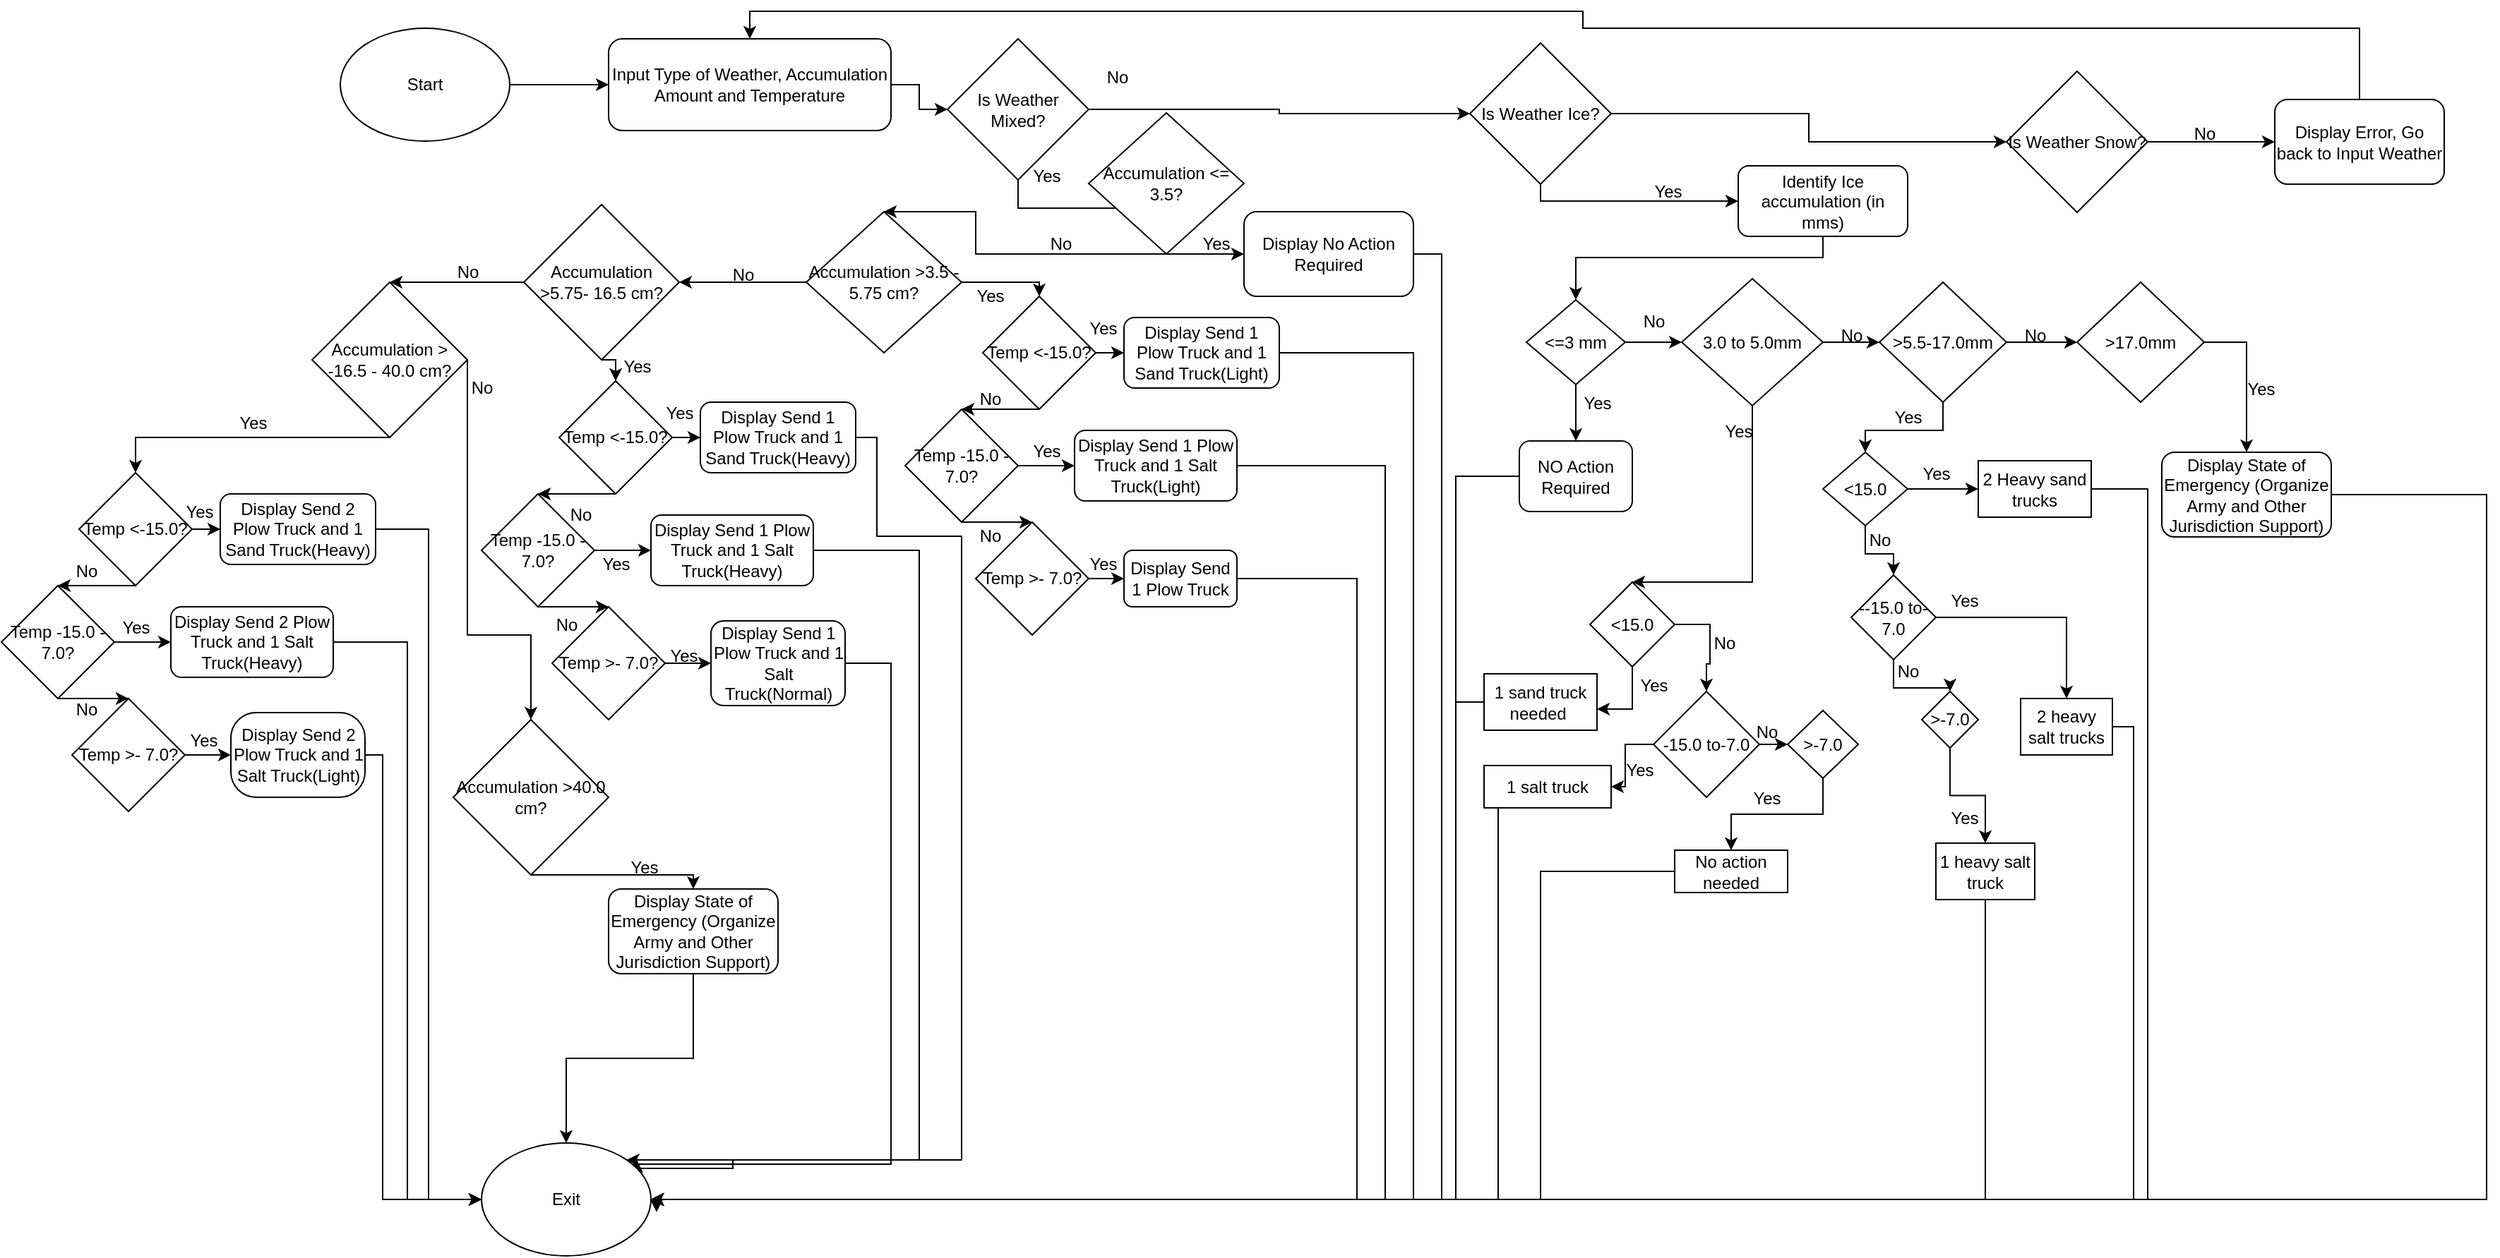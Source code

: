 <mxfile version="21.7.5" type="device">
  <diagram name="Page-1" id="zDtxhvWKmtjvH-ZGrpPv">
    <mxGraphModel dx="2094" dy="487" grid="1" gridSize="10" guides="1" tooltips="1" connect="1" arrows="1" fold="1" page="1" pageScale="1" pageWidth="850" pageHeight="1100" math="0" shadow="0">
      <root>
        <mxCell id="0" />
        <mxCell id="1" parent="0" />
        <mxCell id="4OK2XnqKNqhnvnKQo9YL-5" style="edgeStyle=orthogonalEdgeStyle;rounded=0;orthogonalLoop=1;jettySize=auto;html=1;" parent="1" source="4OK2XnqKNqhnvnKQo9YL-1" target="4OK2XnqKNqhnvnKQo9YL-4" edge="1">
          <mxGeometry relative="1" as="geometry" />
        </mxCell>
        <mxCell id="4OK2XnqKNqhnvnKQo9YL-1" value="Start" style="ellipse;whiteSpace=wrap;html=1;" parent="1" vertex="1">
          <mxGeometry x="160" y="20" width="120" height="80" as="geometry" />
        </mxCell>
        <mxCell id="4OK2XnqKNqhnvnKQo9YL-7" value="" style="edgeStyle=orthogonalEdgeStyle;rounded=0;orthogonalLoop=1;jettySize=auto;html=1;" parent="1" source="4OK2XnqKNqhnvnKQo9YL-4" target="iodD-ADhZu1srqg-s7n0-1" edge="1">
          <mxGeometry relative="1" as="geometry">
            <mxPoint x="590" y="60" as="targetPoint" />
          </mxGeometry>
        </mxCell>
        <mxCell id="4OK2XnqKNqhnvnKQo9YL-4" value="Input Type of Weather, Accumulation Amount and Temperature" style="rounded=1;whiteSpace=wrap;html=1;" parent="1" vertex="1">
          <mxGeometry x="350" y="27.5" width="200" height="65" as="geometry" />
        </mxCell>
        <mxCell id="iodD-ADhZu1srqg-s7n0-59" style="edgeStyle=orthogonalEdgeStyle;rounded=0;orthogonalLoop=1;jettySize=auto;html=1;entryX=0;entryY=0.5;entryDx=0;entryDy=0;" edge="1" parent="1" source="iodD-ADhZu1srqg-s7n0-1" target="iodD-ADhZu1srqg-s7n0-2">
          <mxGeometry relative="1" as="geometry" />
        </mxCell>
        <mxCell id="iodD-ADhZu1srqg-s7n0-104" style="edgeStyle=orthogonalEdgeStyle;rounded=0;orthogonalLoop=1;jettySize=auto;html=1;entryX=0;entryY=0.5;entryDx=0;entryDy=0;" edge="1" parent="1" source="iodD-ADhZu1srqg-s7n0-1" target="iodD-ADhZu1srqg-s7n0-103">
          <mxGeometry relative="1" as="geometry" />
        </mxCell>
        <mxCell id="iodD-ADhZu1srqg-s7n0-1" value="Is Weather Mixed?" style="rhombus;whiteSpace=wrap;html=1;" vertex="1" parent="1">
          <mxGeometry x="590" y="27.5" width="100" height="100" as="geometry" />
        </mxCell>
        <mxCell id="iodD-ADhZu1srqg-s7n0-60" style="edgeStyle=orthogonalEdgeStyle;rounded=0;orthogonalLoop=1;jettySize=auto;html=1;entryX=0.5;entryY=0;entryDx=0;entryDy=0;exitX=0.5;exitY=1;exitDx=0;exitDy=0;" edge="1" parent="1" source="iodD-ADhZu1srqg-s7n0-2" target="iodD-ADhZu1srqg-s7n0-4">
          <mxGeometry relative="1" as="geometry">
            <Array as="points">
              <mxPoint x="610" y="180" />
              <mxPoint x="610" y="150" />
            </Array>
          </mxGeometry>
        </mxCell>
        <mxCell id="iodD-ADhZu1srqg-s7n0-62" style="edgeStyle=orthogonalEdgeStyle;rounded=0;orthogonalLoop=1;jettySize=auto;html=1;entryX=0;entryY=0.5;entryDx=0;entryDy=0;exitX=0.5;exitY=1;exitDx=0;exitDy=0;" edge="1" parent="1" source="iodD-ADhZu1srqg-s7n0-2" target="iodD-ADhZu1srqg-s7n0-3">
          <mxGeometry relative="1" as="geometry">
            <Array as="points">
              <mxPoint x="770" y="180" />
              <mxPoint x="770" y="180" />
            </Array>
          </mxGeometry>
        </mxCell>
        <mxCell id="iodD-ADhZu1srqg-s7n0-2" value="Accumulation &amp;lt;= 3.5?" style="rhombus;whiteSpace=wrap;html=1;" vertex="1" parent="1">
          <mxGeometry x="690" y="80" width="110" height="100" as="geometry" />
        </mxCell>
        <mxCell id="iodD-ADhZu1srqg-s7n0-66" style="edgeStyle=orthogonalEdgeStyle;rounded=0;orthogonalLoop=1;jettySize=auto;html=1;entryX=1;entryY=0.5;entryDx=0;entryDy=0;" edge="1" parent="1" source="iodD-ADhZu1srqg-s7n0-3" target="iodD-ADhZu1srqg-s7n0-56">
          <mxGeometry relative="1" as="geometry">
            <Array as="points">
              <mxPoint x="940" y="180" />
              <mxPoint x="940" y="850" />
            </Array>
          </mxGeometry>
        </mxCell>
        <mxCell id="iodD-ADhZu1srqg-s7n0-3" value="Display No Action Required" style="rounded=1;whiteSpace=wrap;html=1;" vertex="1" parent="1">
          <mxGeometry x="800" y="150" width="120" height="60" as="geometry" />
        </mxCell>
        <mxCell id="iodD-ADhZu1srqg-s7n0-17" style="edgeStyle=orthogonalEdgeStyle;rounded=0;orthogonalLoop=1;jettySize=auto;html=1;entryX=0.5;entryY=0;entryDx=0;entryDy=0;" edge="1" parent="1" source="iodD-ADhZu1srqg-s7n0-4" target="iodD-ADhZu1srqg-s7n0-11">
          <mxGeometry relative="1" as="geometry">
            <Array as="points">
              <mxPoint x="655" y="200" />
            </Array>
          </mxGeometry>
        </mxCell>
        <mxCell id="iodD-ADhZu1srqg-s7n0-25" style="edgeStyle=orthogonalEdgeStyle;rounded=0;orthogonalLoop=1;jettySize=auto;html=1;" edge="1" parent="1" source="iodD-ADhZu1srqg-s7n0-4" target="iodD-ADhZu1srqg-s7n0-5">
          <mxGeometry relative="1" as="geometry" />
        </mxCell>
        <mxCell id="iodD-ADhZu1srqg-s7n0-4" value="Accumulation &amp;gt;3.5 - 5.75 cm?" style="rhombus;whiteSpace=wrap;html=1;" vertex="1" parent="1">
          <mxGeometry x="490" y="150" width="110" height="100" as="geometry" />
        </mxCell>
        <mxCell id="iodD-ADhZu1srqg-s7n0-38" style="edgeStyle=orthogonalEdgeStyle;rounded=0;orthogonalLoop=1;jettySize=auto;html=1;exitX=0.5;exitY=1;exitDx=0;exitDy=0;entryX=0.5;entryY=0;entryDx=0;entryDy=0;" edge="1" parent="1" source="iodD-ADhZu1srqg-s7n0-5" target="iodD-ADhZu1srqg-s7n0-29">
          <mxGeometry relative="1" as="geometry" />
        </mxCell>
        <mxCell id="iodD-ADhZu1srqg-s7n0-39" style="edgeStyle=orthogonalEdgeStyle;rounded=0;orthogonalLoop=1;jettySize=auto;html=1;entryX=0.5;entryY=0;entryDx=0;entryDy=0;" edge="1" parent="1" source="iodD-ADhZu1srqg-s7n0-5" target="iodD-ADhZu1srqg-s7n0-6">
          <mxGeometry relative="1" as="geometry">
            <Array as="points">
              <mxPoint x="230" y="200" />
              <mxPoint x="230" y="200" />
            </Array>
          </mxGeometry>
        </mxCell>
        <mxCell id="iodD-ADhZu1srqg-s7n0-5" value="Accumulation &amp;gt;5.75- 16.5 cm?" style="rhombus;whiteSpace=wrap;html=1;" vertex="1" parent="1">
          <mxGeometry x="290" y="145" width="110" height="110" as="geometry" />
        </mxCell>
        <mxCell id="iodD-ADhZu1srqg-s7n0-51" style="edgeStyle=orthogonalEdgeStyle;rounded=0;orthogonalLoop=1;jettySize=auto;html=1;entryX=0.5;entryY=0;entryDx=0;entryDy=0;" edge="1" parent="1" source="iodD-ADhZu1srqg-s7n0-6" target="iodD-ADhZu1srqg-s7n0-42">
          <mxGeometry relative="1" as="geometry">
            <Array as="points">
              <mxPoint x="15" y="310" />
            </Array>
          </mxGeometry>
        </mxCell>
        <mxCell id="iodD-ADhZu1srqg-s7n0-53" style="edgeStyle=orthogonalEdgeStyle;rounded=0;orthogonalLoop=1;jettySize=auto;html=1;" edge="1" parent="1" source="iodD-ADhZu1srqg-s7n0-6" target="iodD-ADhZu1srqg-s7n0-7">
          <mxGeometry relative="1" as="geometry">
            <Array as="points">
              <mxPoint x="250" y="450" />
              <mxPoint x="295" y="450" />
            </Array>
          </mxGeometry>
        </mxCell>
        <mxCell id="iodD-ADhZu1srqg-s7n0-6" value="Accumulation &amp;gt; -16.5 - 40.0 cm?" style="rhombus;whiteSpace=wrap;html=1;" vertex="1" parent="1">
          <mxGeometry x="140" y="200" width="110" height="110" as="geometry" />
        </mxCell>
        <mxCell id="iodD-ADhZu1srqg-s7n0-55" style="edgeStyle=orthogonalEdgeStyle;rounded=0;orthogonalLoop=1;jettySize=auto;html=1;entryX=0.5;entryY=0;entryDx=0;entryDy=0;" edge="1" parent="1" source="iodD-ADhZu1srqg-s7n0-7" target="iodD-ADhZu1srqg-s7n0-54">
          <mxGeometry relative="1" as="geometry">
            <Array as="points">
              <mxPoint x="410" y="620" />
            </Array>
          </mxGeometry>
        </mxCell>
        <mxCell id="iodD-ADhZu1srqg-s7n0-7" value="Accumulation &amp;gt;40.0 cm?" style="rhombus;whiteSpace=wrap;html=1;" vertex="1" parent="1">
          <mxGeometry x="240" y="510" width="110" height="110" as="geometry" />
        </mxCell>
        <mxCell id="iodD-ADhZu1srqg-s7n0-19" style="edgeStyle=orthogonalEdgeStyle;rounded=0;orthogonalLoop=1;jettySize=auto;html=1;" edge="1" parent="1" source="iodD-ADhZu1srqg-s7n0-11" target="iodD-ADhZu1srqg-s7n0-14">
          <mxGeometry relative="1" as="geometry" />
        </mxCell>
        <mxCell id="iodD-ADhZu1srqg-s7n0-23" style="edgeStyle=orthogonalEdgeStyle;rounded=0;orthogonalLoop=1;jettySize=auto;html=1;entryX=0.5;entryY=0;entryDx=0;entryDy=0;" edge="1" parent="1" source="iodD-ADhZu1srqg-s7n0-11" target="iodD-ADhZu1srqg-s7n0-12">
          <mxGeometry relative="1" as="geometry">
            <Array as="points">
              <mxPoint x="620" y="290" />
              <mxPoint x="620" y="290" />
            </Array>
          </mxGeometry>
        </mxCell>
        <mxCell id="iodD-ADhZu1srqg-s7n0-11" value="Temp &amp;lt;-15.0?" style="rhombus;whiteSpace=wrap;html=1;" vertex="1" parent="1">
          <mxGeometry x="615" y="210" width="80" height="80" as="geometry" />
        </mxCell>
        <mxCell id="iodD-ADhZu1srqg-s7n0-20" style="edgeStyle=orthogonalEdgeStyle;rounded=0;orthogonalLoop=1;jettySize=auto;html=1;" edge="1" parent="1" source="iodD-ADhZu1srqg-s7n0-12" target="iodD-ADhZu1srqg-s7n0-15">
          <mxGeometry relative="1" as="geometry" />
        </mxCell>
        <mxCell id="iodD-ADhZu1srqg-s7n0-24" style="edgeStyle=orthogonalEdgeStyle;rounded=0;orthogonalLoop=1;jettySize=auto;html=1;entryX=0.5;entryY=0;entryDx=0;entryDy=0;" edge="1" parent="1" source="iodD-ADhZu1srqg-s7n0-12" target="iodD-ADhZu1srqg-s7n0-13">
          <mxGeometry relative="1" as="geometry">
            <Array as="points">
              <mxPoint x="630" y="370" />
              <mxPoint x="630" y="370" />
            </Array>
          </mxGeometry>
        </mxCell>
        <mxCell id="iodD-ADhZu1srqg-s7n0-12" value="Temp -15.0 - 7.0?" style="rhombus;whiteSpace=wrap;html=1;" vertex="1" parent="1">
          <mxGeometry x="560" y="290" width="80" height="80" as="geometry" />
        </mxCell>
        <mxCell id="iodD-ADhZu1srqg-s7n0-22" style="edgeStyle=orthogonalEdgeStyle;rounded=0;orthogonalLoop=1;jettySize=auto;html=1;" edge="1" parent="1" source="iodD-ADhZu1srqg-s7n0-13" target="iodD-ADhZu1srqg-s7n0-16">
          <mxGeometry relative="1" as="geometry" />
        </mxCell>
        <mxCell id="iodD-ADhZu1srqg-s7n0-13" value="Temp &amp;gt;- 7.0?" style="rhombus;whiteSpace=wrap;html=1;" vertex="1" parent="1">
          <mxGeometry x="610" y="370" width="80" height="80" as="geometry" />
        </mxCell>
        <mxCell id="iodD-ADhZu1srqg-s7n0-74" style="edgeStyle=orthogonalEdgeStyle;rounded=0;orthogonalLoop=1;jettySize=auto;html=1;entryX=1;entryY=0.5;entryDx=0;entryDy=0;" edge="1" parent="1" source="iodD-ADhZu1srqg-s7n0-14" target="iodD-ADhZu1srqg-s7n0-56">
          <mxGeometry relative="1" as="geometry">
            <Array as="points">
              <mxPoint x="920" y="250" />
              <mxPoint x="920" y="850" />
            </Array>
          </mxGeometry>
        </mxCell>
        <mxCell id="iodD-ADhZu1srqg-s7n0-14" value="Display Send 1 Plow Truck and 1 Sand Truck(Light)" style="rounded=1;whiteSpace=wrap;html=1;" vertex="1" parent="1">
          <mxGeometry x="715" y="225" width="110" height="50" as="geometry" />
        </mxCell>
        <mxCell id="iodD-ADhZu1srqg-s7n0-75" style="edgeStyle=orthogonalEdgeStyle;rounded=0;orthogonalLoop=1;jettySize=auto;html=1;entryX=1;entryY=0.5;entryDx=0;entryDy=0;" edge="1" parent="1" source="iodD-ADhZu1srqg-s7n0-15" target="iodD-ADhZu1srqg-s7n0-56">
          <mxGeometry relative="1" as="geometry">
            <Array as="points">
              <mxPoint x="900" y="330" />
              <mxPoint x="900" y="850" />
            </Array>
          </mxGeometry>
        </mxCell>
        <mxCell id="iodD-ADhZu1srqg-s7n0-15" value="Display Send 1 Plow Truck and 1 Salt Truck(Light)" style="rounded=1;whiteSpace=wrap;html=1;" vertex="1" parent="1">
          <mxGeometry x="680" y="305" width="115" height="50" as="geometry" />
        </mxCell>
        <mxCell id="iodD-ADhZu1srqg-s7n0-76" style="edgeStyle=orthogonalEdgeStyle;rounded=0;orthogonalLoop=1;jettySize=auto;html=1;entryX=1.033;entryY=0.613;entryDx=0;entryDy=0;entryPerimeter=0;" edge="1" parent="1" source="iodD-ADhZu1srqg-s7n0-16" target="iodD-ADhZu1srqg-s7n0-56">
          <mxGeometry relative="1" as="geometry">
            <Array as="points">
              <mxPoint x="880" y="410" />
              <mxPoint x="880" y="850" />
              <mxPoint x="384" y="850" />
            </Array>
          </mxGeometry>
        </mxCell>
        <mxCell id="iodD-ADhZu1srqg-s7n0-16" value="Display Send 1 Plow Truck" style="rounded=1;whiteSpace=wrap;html=1;" vertex="1" parent="1">
          <mxGeometry x="715" y="390" width="80" height="40" as="geometry" />
        </mxCell>
        <mxCell id="iodD-ADhZu1srqg-s7n0-27" style="edgeStyle=orthogonalEdgeStyle;rounded=0;orthogonalLoop=1;jettySize=auto;html=1;" edge="1" parent="1" source="iodD-ADhZu1srqg-s7n0-29" target="iodD-ADhZu1srqg-s7n0-35">
          <mxGeometry relative="1" as="geometry" />
        </mxCell>
        <mxCell id="iodD-ADhZu1srqg-s7n0-28" style="edgeStyle=orthogonalEdgeStyle;rounded=0;orthogonalLoop=1;jettySize=auto;html=1;entryX=0.5;entryY=0;entryDx=0;entryDy=0;" edge="1" parent="1" source="iodD-ADhZu1srqg-s7n0-29" target="iodD-ADhZu1srqg-s7n0-32">
          <mxGeometry relative="1" as="geometry">
            <Array as="points">
              <mxPoint x="320" y="350" />
              <mxPoint x="320" y="350" />
            </Array>
          </mxGeometry>
        </mxCell>
        <mxCell id="iodD-ADhZu1srqg-s7n0-29" value="Temp &amp;lt;-15.0?" style="rhombus;whiteSpace=wrap;html=1;" vertex="1" parent="1">
          <mxGeometry x="315" y="270" width="80" height="80" as="geometry" />
        </mxCell>
        <mxCell id="iodD-ADhZu1srqg-s7n0-30" style="edgeStyle=orthogonalEdgeStyle;rounded=0;orthogonalLoop=1;jettySize=auto;html=1;" edge="1" parent="1" source="iodD-ADhZu1srqg-s7n0-32" target="iodD-ADhZu1srqg-s7n0-36">
          <mxGeometry relative="1" as="geometry" />
        </mxCell>
        <mxCell id="iodD-ADhZu1srqg-s7n0-31" style="edgeStyle=orthogonalEdgeStyle;rounded=0;orthogonalLoop=1;jettySize=auto;html=1;entryX=0.5;entryY=0;entryDx=0;entryDy=0;" edge="1" parent="1" source="iodD-ADhZu1srqg-s7n0-32" target="iodD-ADhZu1srqg-s7n0-34">
          <mxGeometry relative="1" as="geometry">
            <Array as="points">
              <mxPoint x="330" y="430" />
              <mxPoint x="330" y="430" />
            </Array>
          </mxGeometry>
        </mxCell>
        <mxCell id="iodD-ADhZu1srqg-s7n0-32" value="Temp -15.0 - 7.0?" style="rhombus;whiteSpace=wrap;html=1;" vertex="1" parent="1">
          <mxGeometry x="260" y="350" width="80" height="80" as="geometry" />
        </mxCell>
        <mxCell id="iodD-ADhZu1srqg-s7n0-33" style="edgeStyle=orthogonalEdgeStyle;rounded=0;orthogonalLoop=1;jettySize=auto;html=1;" edge="1" parent="1" source="iodD-ADhZu1srqg-s7n0-34" target="iodD-ADhZu1srqg-s7n0-37">
          <mxGeometry relative="1" as="geometry" />
        </mxCell>
        <mxCell id="iodD-ADhZu1srqg-s7n0-34" value="Temp &amp;gt;- 7.0?" style="rhombus;whiteSpace=wrap;html=1;" vertex="1" parent="1">
          <mxGeometry x="310" y="430" width="80" height="80" as="geometry" />
        </mxCell>
        <mxCell id="iodD-ADhZu1srqg-s7n0-85" style="edgeStyle=orthogonalEdgeStyle;rounded=0;orthogonalLoop=1;jettySize=auto;html=1;" edge="1" parent="1" source="iodD-ADhZu1srqg-s7n0-35" target="iodD-ADhZu1srqg-s7n0-56">
          <mxGeometry relative="1" as="geometry">
            <Array as="points">
              <mxPoint x="540" y="310" />
              <mxPoint x="540" y="380" />
              <mxPoint x="600" y="380" />
              <mxPoint x="600" y="822" />
            </Array>
          </mxGeometry>
        </mxCell>
        <mxCell id="iodD-ADhZu1srqg-s7n0-35" value="Display Send 1 Plow Truck and 1 Sand Truck(Heavy)" style="rounded=1;whiteSpace=wrap;html=1;" vertex="1" parent="1">
          <mxGeometry x="415" y="285" width="110" height="50" as="geometry" />
        </mxCell>
        <mxCell id="iodD-ADhZu1srqg-s7n0-87" style="edgeStyle=orthogonalEdgeStyle;rounded=0;orthogonalLoop=1;jettySize=auto;html=1;entryX=0.917;entryY=0.15;entryDx=0;entryDy=0;entryPerimeter=0;" edge="1" parent="1" source="iodD-ADhZu1srqg-s7n0-36" target="iodD-ADhZu1srqg-s7n0-56">
          <mxGeometry relative="1" as="geometry">
            <mxPoint x="410" y="770" as="targetPoint" />
            <Array as="points">
              <mxPoint x="570" y="390" />
              <mxPoint x="570" y="822" />
              <mxPoint x="438" y="822" />
              <mxPoint x="438" y="828" />
              <mxPoint x="370" y="828" />
            </Array>
          </mxGeometry>
        </mxCell>
        <mxCell id="iodD-ADhZu1srqg-s7n0-36" value="Display Send 1 Plow Truck and 1 Salt Truck(Heavy)" style="rounded=1;whiteSpace=wrap;html=1;" vertex="1" parent="1">
          <mxGeometry x="380" y="365" width="115" height="50" as="geometry" />
        </mxCell>
        <mxCell id="iodD-ADhZu1srqg-s7n0-88" style="edgeStyle=orthogonalEdgeStyle;rounded=0;orthogonalLoop=1;jettySize=auto;html=1;entryX=1;entryY=0;entryDx=0;entryDy=0;" edge="1" parent="1" source="iodD-ADhZu1srqg-s7n0-37" target="iodD-ADhZu1srqg-s7n0-56">
          <mxGeometry relative="1" as="geometry">
            <mxPoint x="440" y="800" as="targetPoint" />
            <Array as="points">
              <mxPoint x="550" y="470" />
              <mxPoint x="550" y="825" />
              <mxPoint x="362" y="825" />
            </Array>
          </mxGeometry>
        </mxCell>
        <mxCell id="iodD-ADhZu1srqg-s7n0-37" value="Display Send 1 Plow Truck and 1 Salt Truck(Normal)" style="rounded=1;whiteSpace=wrap;html=1;" vertex="1" parent="1">
          <mxGeometry x="422.5" y="440" width="95" height="60" as="geometry" />
        </mxCell>
        <mxCell id="iodD-ADhZu1srqg-s7n0-40" style="edgeStyle=orthogonalEdgeStyle;rounded=0;orthogonalLoop=1;jettySize=auto;html=1;" edge="1" parent="1" source="iodD-ADhZu1srqg-s7n0-42" target="iodD-ADhZu1srqg-s7n0-48">
          <mxGeometry relative="1" as="geometry" />
        </mxCell>
        <mxCell id="iodD-ADhZu1srqg-s7n0-41" style="edgeStyle=orthogonalEdgeStyle;rounded=0;orthogonalLoop=1;jettySize=auto;html=1;entryX=0.5;entryY=0;entryDx=0;entryDy=0;" edge="1" parent="1" source="iodD-ADhZu1srqg-s7n0-42" target="iodD-ADhZu1srqg-s7n0-45">
          <mxGeometry relative="1" as="geometry">
            <Array as="points">
              <mxPoint x="-20" y="415" />
              <mxPoint x="-20" y="415" />
            </Array>
          </mxGeometry>
        </mxCell>
        <mxCell id="iodD-ADhZu1srqg-s7n0-42" value="Temp &amp;lt;-15.0?" style="rhombus;whiteSpace=wrap;html=1;" vertex="1" parent="1">
          <mxGeometry x="-25" y="335" width="80" height="80" as="geometry" />
        </mxCell>
        <mxCell id="iodD-ADhZu1srqg-s7n0-43" style="edgeStyle=orthogonalEdgeStyle;rounded=0;orthogonalLoop=1;jettySize=auto;html=1;" edge="1" parent="1" source="iodD-ADhZu1srqg-s7n0-45" target="iodD-ADhZu1srqg-s7n0-49">
          <mxGeometry relative="1" as="geometry" />
        </mxCell>
        <mxCell id="iodD-ADhZu1srqg-s7n0-44" style="edgeStyle=orthogonalEdgeStyle;rounded=0;orthogonalLoop=1;jettySize=auto;html=1;entryX=0.5;entryY=0;entryDx=0;entryDy=0;" edge="1" parent="1" source="iodD-ADhZu1srqg-s7n0-45" target="iodD-ADhZu1srqg-s7n0-47">
          <mxGeometry relative="1" as="geometry">
            <Array as="points">
              <mxPoint x="-10" y="495" />
              <mxPoint x="-10" y="495" />
            </Array>
          </mxGeometry>
        </mxCell>
        <mxCell id="iodD-ADhZu1srqg-s7n0-45" value="Temp -15.0 - 7.0?" style="rhombus;whiteSpace=wrap;html=1;" vertex="1" parent="1">
          <mxGeometry x="-80" y="415" width="80" height="80" as="geometry" />
        </mxCell>
        <mxCell id="iodD-ADhZu1srqg-s7n0-46" style="edgeStyle=orthogonalEdgeStyle;rounded=0;orthogonalLoop=1;jettySize=auto;html=1;" edge="1" parent="1" source="iodD-ADhZu1srqg-s7n0-47" target="iodD-ADhZu1srqg-s7n0-50">
          <mxGeometry relative="1" as="geometry" />
        </mxCell>
        <mxCell id="iodD-ADhZu1srqg-s7n0-47" value="Temp &amp;gt;- 7.0?" style="rhombus;whiteSpace=wrap;html=1;" vertex="1" parent="1">
          <mxGeometry x="-30" y="495" width="80" height="80" as="geometry" />
        </mxCell>
        <mxCell id="iodD-ADhZu1srqg-s7n0-99" style="edgeStyle=orthogonalEdgeStyle;rounded=0;orthogonalLoop=1;jettySize=auto;html=1;entryX=0;entryY=0.5;entryDx=0;entryDy=0;" edge="1" parent="1" source="iodD-ADhZu1srqg-s7n0-48" target="iodD-ADhZu1srqg-s7n0-56">
          <mxGeometry relative="1" as="geometry" />
        </mxCell>
        <mxCell id="iodD-ADhZu1srqg-s7n0-48" value="Display Send 2 Plow Truck and 1 Sand Truck(Heavy)" style="rounded=1;whiteSpace=wrap;html=1;" vertex="1" parent="1">
          <mxGeometry x="75" y="350" width="110" height="50" as="geometry" />
        </mxCell>
        <mxCell id="iodD-ADhZu1srqg-s7n0-100" style="edgeStyle=orthogonalEdgeStyle;rounded=0;orthogonalLoop=1;jettySize=auto;html=1;entryX=0;entryY=0.5;entryDx=0;entryDy=0;" edge="1" parent="1" source="iodD-ADhZu1srqg-s7n0-49" target="iodD-ADhZu1srqg-s7n0-56">
          <mxGeometry relative="1" as="geometry" />
        </mxCell>
        <mxCell id="iodD-ADhZu1srqg-s7n0-49" value="Display Send 2 Plow Truck and 1 Salt Truck(Heavy)" style="rounded=1;whiteSpace=wrap;html=1;" vertex="1" parent="1">
          <mxGeometry x="40" y="430" width="115" height="50" as="geometry" />
        </mxCell>
        <mxCell id="iodD-ADhZu1srqg-s7n0-101" style="edgeStyle=orthogonalEdgeStyle;rounded=0;orthogonalLoop=1;jettySize=auto;html=1;entryX=0;entryY=0.5;entryDx=0;entryDy=0;" edge="1" parent="1" source="iodD-ADhZu1srqg-s7n0-50" target="iodD-ADhZu1srqg-s7n0-56">
          <mxGeometry relative="1" as="geometry">
            <Array as="points">
              <mxPoint x="190" y="535" />
              <mxPoint x="190" y="850" />
            </Array>
          </mxGeometry>
        </mxCell>
        <mxCell id="iodD-ADhZu1srqg-s7n0-50" value="Display Send 2 Plow Truck and 1 Salt Truck(Light)" style="rounded=1;whiteSpace=wrap;html=1;arcSize=30;" vertex="1" parent="1">
          <mxGeometry x="82.5" y="505" width="95" height="60" as="geometry" />
        </mxCell>
        <mxCell id="iodD-ADhZu1srqg-s7n0-57" style="edgeStyle=orthogonalEdgeStyle;rounded=0;orthogonalLoop=1;jettySize=auto;html=1;" edge="1" parent="1" source="iodD-ADhZu1srqg-s7n0-54" target="iodD-ADhZu1srqg-s7n0-56">
          <mxGeometry relative="1" as="geometry" />
        </mxCell>
        <mxCell id="iodD-ADhZu1srqg-s7n0-54" value="Display State of Emergency (Organize Army and Other Jurisdiction Support)" style="rounded=1;whiteSpace=wrap;html=1;" vertex="1" parent="1">
          <mxGeometry x="350" y="630" width="120" height="60" as="geometry" />
        </mxCell>
        <mxCell id="iodD-ADhZu1srqg-s7n0-56" value="Exit" style="ellipse;whiteSpace=wrap;html=1;" vertex="1" parent="1">
          <mxGeometry x="260" y="810" width="120" height="80" as="geometry" />
        </mxCell>
        <mxCell id="iodD-ADhZu1srqg-s7n0-63" value="Yes" style="text;html=1;align=center;verticalAlign=middle;resizable=0;points=[];autosize=1;strokeColor=none;fillColor=none;" vertex="1" parent="1">
          <mxGeometry x="640" y="110" width="40" height="30" as="geometry" />
        </mxCell>
        <mxCell id="iodD-ADhZu1srqg-s7n0-64" value="Yes" style="text;html=1;align=center;verticalAlign=middle;resizable=0;points=[];autosize=1;strokeColor=none;fillColor=none;" vertex="1" parent="1">
          <mxGeometry x="760" y="158" width="40" height="30" as="geometry" />
        </mxCell>
        <mxCell id="iodD-ADhZu1srqg-s7n0-65" value="No" style="text;html=1;align=center;verticalAlign=middle;resizable=0;points=[];autosize=1;strokeColor=none;fillColor=none;" vertex="1" parent="1">
          <mxGeometry x="650" y="158" width="40" height="30" as="geometry" />
        </mxCell>
        <mxCell id="iodD-ADhZu1srqg-s7n0-67" value="Yes" style="text;html=1;align=center;verticalAlign=middle;resizable=0;points=[];autosize=1;strokeColor=none;fillColor=none;" vertex="1" parent="1">
          <mxGeometry x="600" y="195" width="40" height="30" as="geometry" />
        </mxCell>
        <mxCell id="iodD-ADhZu1srqg-s7n0-68" value="Yes" style="text;html=1;align=center;verticalAlign=middle;resizable=0;points=[];autosize=1;strokeColor=none;fillColor=none;" vertex="1" parent="1">
          <mxGeometry x="680" y="218" width="40" height="30" as="geometry" />
        </mxCell>
        <mxCell id="iodD-ADhZu1srqg-s7n0-69" value="No" style="text;html=1;align=center;verticalAlign=middle;resizable=0;points=[];autosize=1;strokeColor=none;fillColor=none;" vertex="1" parent="1">
          <mxGeometry x="600" y="268" width="40" height="30" as="geometry" />
        </mxCell>
        <mxCell id="iodD-ADhZu1srqg-s7n0-70" value="Yes" style="text;html=1;align=center;verticalAlign=middle;resizable=0;points=[];autosize=1;strokeColor=none;fillColor=none;" vertex="1" parent="1">
          <mxGeometry x="640" y="305" width="40" height="30" as="geometry" />
        </mxCell>
        <mxCell id="iodD-ADhZu1srqg-s7n0-72" value="No" style="text;html=1;align=center;verticalAlign=middle;resizable=0;points=[];autosize=1;strokeColor=none;fillColor=none;" vertex="1" parent="1">
          <mxGeometry x="600" y="365" width="40" height="30" as="geometry" />
        </mxCell>
        <mxCell id="iodD-ADhZu1srqg-s7n0-73" value="Yes" style="text;html=1;align=center;verticalAlign=middle;resizable=0;points=[];autosize=1;strokeColor=none;fillColor=none;" vertex="1" parent="1">
          <mxGeometry x="680" y="385" width="40" height="30" as="geometry" />
        </mxCell>
        <mxCell id="iodD-ADhZu1srqg-s7n0-78" value="No" style="text;html=1;align=center;verticalAlign=middle;resizable=0;points=[];autosize=1;strokeColor=none;fillColor=none;" vertex="1" parent="1">
          <mxGeometry x="425" y="180" width="40" height="30" as="geometry" />
        </mxCell>
        <mxCell id="iodD-ADhZu1srqg-s7n0-79" value="Yes" style="text;html=1;align=center;verticalAlign=middle;resizable=0;points=[];autosize=1;strokeColor=none;fillColor=none;" vertex="1" parent="1">
          <mxGeometry x="350" y="245" width="40" height="30" as="geometry" />
        </mxCell>
        <mxCell id="iodD-ADhZu1srqg-s7n0-80" value="Yes" style="text;html=1;align=center;verticalAlign=middle;resizable=0;points=[];autosize=1;strokeColor=none;fillColor=none;" vertex="1" parent="1">
          <mxGeometry x="380" y="278" width="40" height="30" as="geometry" />
        </mxCell>
        <mxCell id="iodD-ADhZu1srqg-s7n0-81" value="No" style="text;html=1;align=center;verticalAlign=middle;resizable=0;points=[];autosize=1;strokeColor=none;fillColor=none;" vertex="1" parent="1">
          <mxGeometry x="310" y="350" width="40" height="30" as="geometry" />
        </mxCell>
        <mxCell id="iodD-ADhZu1srqg-s7n0-82" value="Yes" style="text;html=1;align=center;verticalAlign=middle;resizable=0;points=[];autosize=1;strokeColor=none;fillColor=none;" vertex="1" parent="1">
          <mxGeometry x="335" y="385" width="40" height="30" as="geometry" />
        </mxCell>
        <mxCell id="iodD-ADhZu1srqg-s7n0-83" value="No" style="text;html=1;align=center;verticalAlign=middle;resizable=0;points=[];autosize=1;strokeColor=none;fillColor=none;" vertex="1" parent="1">
          <mxGeometry x="300" y="428" width="40" height="30" as="geometry" />
        </mxCell>
        <mxCell id="iodD-ADhZu1srqg-s7n0-84" value="Yes" style="text;html=1;align=center;verticalAlign=middle;resizable=0;points=[];autosize=1;strokeColor=none;fillColor=none;" vertex="1" parent="1">
          <mxGeometry x="382.5" y="450" width="40" height="30" as="geometry" />
        </mxCell>
        <mxCell id="iodD-ADhZu1srqg-s7n0-89" value="Yes" style="text;html=1;align=center;verticalAlign=middle;resizable=0;points=[];autosize=1;strokeColor=none;fillColor=none;" vertex="1" parent="1">
          <mxGeometry x="355" y="600" width="40" height="30" as="geometry" />
        </mxCell>
        <mxCell id="iodD-ADhZu1srqg-s7n0-90" value="No" style="text;html=1;align=center;verticalAlign=middle;resizable=0;points=[];autosize=1;strokeColor=none;fillColor=none;" vertex="1" parent="1">
          <mxGeometry x="230" y="178" width="40" height="30" as="geometry" />
        </mxCell>
        <mxCell id="iodD-ADhZu1srqg-s7n0-91" value="No" style="text;html=1;align=center;verticalAlign=middle;resizable=0;points=[];autosize=1;strokeColor=none;fillColor=none;" vertex="1" parent="1">
          <mxGeometry x="240" y="260" width="40" height="30" as="geometry" />
        </mxCell>
        <mxCell id="iodD-ADhZu1srqg-s7n0-92" value="Yes" style="text;html=1;align=center;verticalAlign=middle;resizable=0;points=[];autosize=1;strokeColor=none;fillColor=none;" vertex="1" parent="1">
          <mxGeometry x="77.5" y="285" width="40" height="30" as="geometry" />
        </mxCell>
        <mxCell id="iodD-ADhZu1srqg-s7n0-93" value="Yes" style="text;html=1;align=center;verticalAlign=middle;resizable=0;points=[];autosize=1;strokeColor=none;fillColor=none;" vertex="1" parent="1">
          <mxGeometry x="40" y="348" width="40" height="30" as="geometry" />
        </mxCell>
        <mxCell id="iodD-ADhZu1srqg-s7n0-94" value="No" style="text;html=1;align=center;verticalAlign=middle;resizable=0;points=[];autosize=1;strokeColor=none;fillColor=none;" vertex="1" parent="1">
          <mxGeometry x="-40" y="390" width="40" height="30" as="geometry" />
        </mxCell>
        <mxCell id="iodD-ADhZu1srqg-s7n0-95" value="Yes" style="text;html=1;align=center;verticalAlign=middle;resizable=0;points=[];autosize=1;strokeColor=none;fillColor=none;" vertex="1" parent="1">
          <mxGeometry x="-5" y="430" width="40" height="30" as="geometry" />
        </mxCell>
        <mxCell id="iodD-ADhZu1srqg-s7n0-96" value="No" style="text;html=1;align=center;verticalAlign=middle;resizable=0;points=[];autosize=1;strokeColor=none;fillColor=none;" vertex="1" parent="1">
          <mxGeometry x="-40" y="488" width="40" height="30" as="geometry" />
        </mxCell>
        <mxCell id="iodD-ADhZu1srqg-s7n0-97" value="Yes" style="text;html=1;align=center;verticalAlign=middle;resizable=0;points=[];autosize=1;strokeColor=none;fillColor=none;" vertex="1" parent="1">
          <mxGeometry x="42.5" y="510" width="40" height="30" as="geometry" />
        </mxCell>
        <mxCell id="iodD-ADhZu1srqg-s7n0-102" value="No" style="text;html=1;align=center;verticalAlign=middle;resizable=0;points=[];autosize=1;strokeColor=none;fillColor=none;" vertex="1" parent="1">
          <mxGeometry x="690" y="40" width="40" height="30" as="geometry" />
        </mxCell>
        <mxCell id="iodD-ADhZu1srqg-s7n0-199" style="edgeStyle=orthogonalEdgeStyle;rounded=0;orthogonalLoop=1;jettySize=auto;html=1;entryX=0;entryY=0.5;entryDx=0;entryDy=0;" edge="1" parent="1" source="iodD-ADhZu1srqg-s7n0-103" target="iodD-ADhZu1srqg-s7n0-105">
          <mxGeometry relative="1" as="geometry">
            <Array as="points">
              <mxPoint x="1010" y="143" />
            </Array>
          </mxGeometry>
        </mxCell>
        <mxCell id="iodD-ADhZu1srqg-s7n0-200" style="edgeStyle=orthogonalEdgeStyle;rounded=0;orthogonalLoop=1;jettySize=auto;html=1;entryX=0;entryY=0.5;entryDx=0;entryDy=0;" edge="1" parent="1" source="iodD-ADhZu1srqg-s7n0-103" target="iodD-ADhZu1srqg-s7n0-202">
          <mxGeometry relative="1" as="geometry">
            <mxPoint x="1530" y="60" as="targetPoint" />
          </mxGeometry>
        </mxCell>
        <mxCell id="iodD-ADhZu1srqg-s7n0-103" value="Is Weather Ice?" style="rhombus;whiteSpace=wrap;html=1;" vertex="1" parent="1">
          <mxGeometry x="960" y="30.5" width="100" height="100" as="geometry" />
        </mxCell>
        <mxCell id="iodD-ADhZu1srqg-s7n0-109" style="edgeStyle=orthogonalEdgeStyle;rounded=0;orthogonalLoop=1;jettySize=auto;html=1;entryX=0.5;entryY=0;entryDx=0;entryDy=0;" edge="1" parent="1" source="iodD-ADhZu1srqg-s7n0-105" target="iodD-ADhZu1srqg-s7n0-107">
          <mxGeometry relative="1" as="geometry">
            <Array as="points">
              <mxPoint x="1210" y="182.5" />
              <mxPoint x="1035" y="182.5" />
            </Array>
          </mxGeometry>
        </mxCell>
        <mxCell id="iodD-ADhZu1srqg-s7n0-105" value="Identify Ice accumulation (in mms)" style="rounded=1;whiteSpace=wrap;html=1;" vertex="1" parent="1">
          <mxGeometry x="1150" y="117.5" width="120" height="50" as="geometry" />
        </mxCell>
        <mxCell id="iodD-ADhZu1srqg-s7n0-112" style="edgeStyle=orthogonalEdgeStyle;rounded=0;orthogonalLoop=1;jettySize=auto;html=1;" edge="1" parent="1" source="iodD-ADhZu1srqg-s7n0-107" target="iodD-ADhZu1srqg-s7n0-108">
          <mxGeometry relative="1" as="geometry" />
        </mxCell>
        <mxCell id="iodD-ADhZu1srqg-s7n0-117" style="edgeStyle=orthogonalEdgeStyle;rounded=0;orthogonalLoop=1;jettySize=auto;html=1;" edge="1" parent="1" source="iodD-ADhZu1srqg-s7n0-107" target="iodD-ADhZu1srqg-s7n0-116">
          <mxGeometry relative="1" as="geometry" />
        </mxCell>
        <mxCell id="iodD-ADhZu1srqg-s7n0-107" value="&amp;lt;=3 mm" style="rhombus;whiteSpace=wrap;html=1;" vertex="1" parent="1">
          <mxGeometry x="1000" y="212.5" width="70" height="60" as="geometry" />
        </mxCell>
        <mxCell id="iodD-ADhZu1srqg-s7n0-114" style="edgeStyle=orthogonalEdgeStyle;rounded=0;orthogonalLoop=1;jettySize=auto;html=1;entryX=0;entryY=0.5;entryDx=0;entryDy=0;" edge="1" parent="1" source="iodD-ADhZu1srqg-s7n0-108" target="iodD-ADhZu1srqg-s7n0-110">
          <mxGeometry relative="1" as="geometry" />
        </mxCell>
        <mxCell id="iodD-ADhZu1srqg-s7n0-170" style="edgeStyle=orthogonalEdgeStyle;rounded=0;orthogonalLoop=1;jettySize=auto;html=1;entryX=0.5;entryY=0;entryDx=0;entryDy=0;" edge="1" parent="1" source="iodD-ADhZu1srqg-s7n0-108" target="iodD-ADhZu1srqg-s7n0-158">
          <mxGeometry relative="1" as="geometry">
            <Array as="points">
              <mxPoint x="1160" y="412.5" />
            </Array>
          </mxGeometry>
        </mxCell>
        <mxCell id="iodD-ADhZu1srqg-s7n0-108" value="3.0 to 5.0mm" style="rhombus;whiteSpace=wrap;html=1;" vertex="1" parent="1">
          <mxGeometry x="1110" y="197.5" width="100" height="90" as="geometry" />
        </mxCell>
        <mxCell id="iodD-ADhZu1srqg-s7n0-115" style="edgeStyle=orthogonalEdgeStyle;rounded=0;orthogonalLoop=1;jettySize=auto;html=1;entryX=0;entryY=0.5;entryDx=0;entryDy=0;" edge="1" parent="1" source="iodD-ADhZu1srqg-s7n0-110" target="iodD-ADhZu1srqg-s7n0-111">
          <mxGeometry relative="1" as="geometry" />
        </mxCell>
        <mxCell id="iodD-ADhZu1srqg-s7n0-178" style="edgeStyle=orthogonalEdgeStyle;rounded=0;orthogonalLoop=1;jettySize=auto;html=1;entryX=0.5;entryY=0;entryDx=0;entryDy=0;" edge="1" parent="1" source="iodD-ADhZu1srqg-s7n0-110" target="iodD-ADhZu1srqg-s7n0-165">
          <mxGeometry relative="1" as="geometry" />
        </mxCell>
        <mxCell id="iodD-ADhZu1srqg-s7n0-110" value="&amp;gt;5.5-17.0mm" style="rhombus;whiteSpace=wrap;html=1;" vertex="1" parent="1">
          <mxGeometry x="1250" y="200" width="90" height="85" as="geometry" />
        </mxCell>
        <mxCell id="iodD-ADhZu1srqg-s7n0-180" style="edgeStyle=orthogonalEdgeStyle;rounded=0;orthogonalLoop=1;jettySize=auto;html=1;entryX=0.5;entryY=0;entryDx=0;entryDy=0;" edge="1" parent="1" source="iodD-ADhZu1srqg-s7n0-111" target="iodD-ADhZu1srqg-s7n0-179">
          <mxGeometry relative="1" as="geometry">
            <Array as="points">
              <mxPoint x="1510" y="242.5" />
            </Array>
          </mxGeometry>
        </mxCell>
        <mxCell id="iodD-ADhZu1srqg-s7n0-111" value="&amp;gt;17.0mm" style="rhombus;whiteSpace=wrap;html=1;" vertex="1" parent="1">
          <mxGeometry x="1390" y="200" width="90" height="85" as="geometry" />
        </mxCell>
        <mxCell id="iodD-ADhZu1srqg-s7n0-204" style="edgeStyle=orthogonalEdgeStyle;rounded=0;orthogonalLoop=1;jettySize=auto;html=1;entryX=1;entryY=0.5;entryDx=0;entryDy=0;" edge="1" parent="1" source="iodD-ADhZu1srqg-s7n0-116" target="iodD-ADhZu1srqg-s7n0-56">
          <mxGeometry relative="1" as="geometry">
            <Array as="points">
              <mxPoint x="950" y="337" />
              <mxPoint x="950" y="850" />
            </Array>
          </mxGeometry>
        </mxCell>
        <mxCell id="iodD-ADhZu1srqg-s7n0-116" value="NO Action Required" style="rounded=1;whiteSpace=wrap;html=1;" vertex="1" parent="1">
          <mxGeometry x="995" y="312.5" width="80" height="50" as="geometry" />
        </mxCell>
        <mxCell id="iodD-ADhZu1srqg-s7n0-205" style="edgeStyle=orthogonalEdgeStyle;rounded=0;orthogonalLoop=1;jettySize=auto;html=1;entryX=1;entryY=0.5;entryDx=0;entryDy=0;" edge="1" parent="1" source="iodD-ADhZu1srqg-s7n0-147" target="iodD-ADhZu1srqg-s7n0-56">
          <mxGeometry relative="1" as="geometry">
            <Array as="points">
              <mxPoint x="950" y="497" />
              <mxPoint x="950" y="850" />
            </Array>
          </mxGeometry>
        </mxCell>
        <mxCell id="iodD-ADhZu1srqg-s7n0-147" value="1 sand truck needed&amp;nbsp;" style="rounded=0;whiteSpace=wrap;html=1;" vertex="1" parent="1">
          <mxGeometry x="970" y="477.5" width="80" height="40" as="geometry" />
        </mxCell>
        <mxCell id="iodD-ADhZu1srqg-s7n0-206" style="edgeStyle=orthogonalEdgeStyle;rounded=0;orthogonalLoop=1;jettySize=auto;html=1;entryX=1;entryY=0.5;entryDx=0;entryDy=0;" edge="1" parent="1" source="iodD-ADhZu1srqg-s7n0-148" target="iodD-ADhZu1srqg-s7n0-56">
          <mxGeometry relative="1" as="geometry">
            <Array as="points">
              <mxPoint x="980" y="850" />
            </Array>
          </mxGeometry>
        </mxCell>
        <mxCell id="iodD-ADhZu1srqg-s7n0-148" value="1 salt truck" style="rounded=0;whiteSpace=wrap;html=1;" vertex="1" parent="1">
          <mxGeometry x="970" y="542.5" width="90" height="30" as="geometry" />
        </mxCell>
        <mxCell id="iodD-ADhZu1srqg-s7n0-207" style="edgeStyle=orthogonalEdgeStyle;rounded=0;orthogonalLoop=1;jettySize=auto;html=1;entryX=1;entryY=0.5;entryDx=0;entryDy=0;" edge="1" parent="1" source="iodD-ADhZu1srqg-s7n0-149" target="iodD-ADhZu1srqg-s7n0-56">
          <mxGeometry relative="1" as="geometry">
            <Array as="points">
              <mxPoint x="1010" y="618" />
              <mxPoint x="1010" y="850" />
            </Array>
          </mxGeometry>
        </mxCell>
        <mxCell id="iodD-ADhZu1srqg-s7n0-149" value="No action needed" style="rounded=0;whiteSpace=wrap;html=1;" vertex="1" parent="1">
          <mxGeometry x="1105" y="602.5" width="80" height="30" as="geometry" />
        </mxCell>
        <mxCell id="iodD-ADhZu1srqg-s7n0-213" style="edgeStyle=orthogonalEdgeStyle;rounded=0;orthogonalLoop=1;jettySize=auto;html=1;entryX=1;entryY=0.5;entryDx=0;entryDy=0;" edge="1" parent="1" source="iodD-ADhZu1srqg-s7n0-152" target="iodD-ADhZu1srqg-s7n0-56">
          <mxGeometry relative="1" as="geometry">
            <Array as="points">
              <mxPoint x="1440" y="347" />
              <mxPoint x="1440" y="850" />
            </Array>
          </mxGeometry>
        </mxCell>
        <mxCell id="iodD-ADhZu1srqg-s7n0-152" value="2 Heavy sand trucks" style="rounded=0;whiteSpace=wrap;html=1;" vertex="1" parent="1">
          <mxGeometry x="1320" y="326.5" width="80" height="40" as="geometry" />
        </mxCell>
        <mxCell id="iodD-ADhZu1srqg-s7n0-214" style="edgeStyle=orthogonalEdgeStyle;rounded=0;orthogonalLoop=1;jettySize=auto;html=1;entryX=1;entryY=0.5;entryDx=0;entryDy=0;" edge="1" parent="1" source="iodD-ADhZu1srqg-s7n0-154" target="iodD-ADhZu1srqg-s7n0-56">
          <mxGeometry relative="1" as="geometry">
            <Array as="points">
              <mxPoint x="1430" y="515" />
              <mxPoint x="1430" y="850" />
            </Array>
          </mxGeometry>
        </mxCell>
        <mxCell id="iodD-ADhZu1srqg-s7n0-154" value="2 heavy salt trucks" style="rounded=0;whiteSpace=wrap;html=1;" vertex="1" parent="1">
          <mxGeometry x="1350" y="495" width="65" height="40" as="geometry" />
        </mxCell>
        <mxCell id="iodD-ADhZu1srqg-s7n0-215" style="edgeStyle=orthogonalEdgeStyle;rounded=0;orthogonalLoop=1;jettySize=auto;html=1;entryX=1;entryY=0.5;entryDx=0;entryDy=0;" edge="1" parent="1" source="iodD-ADhZu1srqg-s7n0-155" target="iodD-ADhZu1srqg-s7n0-56">
          <mxGeometry relative="1" as="geometry">
            <Array as="points">
              <mxPoint x="1325" y="850" />
            </Array>
          </mxGeometry>
        </mxCell>
        <mxCell id="iodD-ADhZu1srqg-s7n0-155" value="1 heavy salt truck" style="rounded=0;whiteSpace=wrap;html=1;" vertex="1" parent="1">
          <mxGeometry x="1290" y="597.5" width="70" height="40" as="geometry" />
        </mxCell>
        <mxCell id="iodD-ADhZu1srqg-s7n0-157" style="edgeStyle=orthogonalEdgeStyle;rounded=0;orthogonalLoop=1;jettySize=auto;html=1;" edge="1" parent="1" source="iodD-ADhZu1srqg-s7n0-158">
          <mxGeometry relative="1" as="geometry">
            <mxPoint x="1050" y="502.5" as="targetPoint" />
            <Array as="points">
              <mxPoint x="1075" y="502.5" />
            </Array>
          </mxGeometry>
        </mxCell>
        <mxCell id="iodD-ADhZu1srqg-s7n0-171" style="edgeStyle=orthogonalEdgeStyle;rounded=0;orthogonalLoop=1;jettySize=auto;html=1;entryX=0.5;entryY=0;entryDx=0;entryDy=0;" edge="1" parent="1" source="iodD-ADhZu1srqg-s7n0-158" target="iodD-ADhZu1srqg-s7n0-161">
          <mxGeometry relative="1" as="geometry">
            <Array as="points">
              <mxPoint x="1130" y="442.5" />
              <mxPoint x="1130" y="470.5" />
              <mxPoint x="1128" y="470.5" />
            </Array>
          </mxGeometry>
        </mxCell>
        <mxCell id="iodD-ADhZu1srqg-s7n0-158" value="&amp;lt;15.0" style="rhombus;whiteSpace=wrap;html=1;" vertex="1" parent="1">
          <mxGeometry x="1045" y="412.5" width="60" height="60" as="geometry" />
        </mxCell>
        <mxCell id="iodD-ADhZu1srqg-s7n0-159" style="edgeStyle=orthogonalEdgeStyle;rounded=0;orthogonalLoop=1;jettySize=auto;html=1;exitX=0.5;exitY=1;exitDx=0;exitDy=0;" edge="1" parent="1" source="iodD-ADhZu1srqg-s7n0-158" target="iodD-ADhZu1srqg-s7n0-158">
          <mxGeometry relative="1" as="geometry" />
        </mxCell>
        <mxCell id="iodD-ADhZu1srqg-s7n0-160" style="edgeStyle=orthogonalEdgeStyle;rounded=0;orthogonalLoop=1;jettySize=auto;html=1;" edge="1" parent="1" source="iodD-ADhZu1srqg-s7n0-161" target="iodD-ADhZu1srqg-s7n0-148">
          <mxGeometry relative="1" as="geometry" />
        </mxCell>
        <mxCell id="iodD-ADhZu1srqg-s7n0-173" style="edgeStyle=orthogonalEdgeStyle;rounded=0;orthogonalLoop=1;jettySize=auto;html=1;exitX=1;exitY=0.5;exitDx=0;exitDy=0;entryX=0;entryY=0.5;entryDx=0;entryDy=0;" edge="1" parent="1" source="iodD-ADhZu1srqg-s7n0-161" target="iodD-ADhZu1srqg-s7n0-163">
          <mxGeometry relative="1" as="geometry" />
        </mxCell>
        <mxCell id="iodD-ADhZu1srqg-s7n0-161" value="-15.0 to-7.0" style="rhombus;whiteSpace=wrap;html=1;" vertex="1" parent="1">
          <mxGeometry x="1090" y="490" width="75" height="75" as="geometry" />
        </mxCell>
        <mxCell id="iodD-ADhZu1srqg-s7n0-162" style="edgeStyle=orthogonalEdgeStyle;rounded=0;orthogonalLoop=1;jettySize=auto;html=1;entryX=0.5;entryY=0;entryDx=0;entryDy=0;" edge="1" parent="1" source="iodD-ADhZu1srqg-s7n0-163" target="iodD-ADhZu1srqg-s7n0-149">
          <mxGeometry relative="1" as="geometry" />
        </mxCell>
        <mxCell id="iodD-ADhZu1srqg-s7n0-163" value="&amp;gt;-7.0" style="rhombus;whiteSpace=wrap;html=1;" vertex="1" parent="1">
          <mxGeometry x="1185" y="503.5" width="50" height="48" as="geometry" />
        </mxCell>
        <mxCell id="iodD-ADhZu1srqg-s7n0-164" value="" style="edgeStyle=orthogonalEdgeStyle;rounded=0;orthogonalLoop=1;jettySize=auto;html=1;" edge="1" parent="1" source="iodD-ADhZu1srqg-s7n0-165" target="iodD-ADhZu1srqg-s7n0-152">
          <mxGeometry relative="1" as="geometry" />
        </mxCell>
        <mxCell id="iodD-ADhZu1srqg-s7n0-176" style="edgeStyle=orthogonalEdgeStyle;rounded=0;orthogonalLoop=1;jettySize=auto;html=1;entryX=0.5;entryY=0;entryDx=0;entryDy=0;" edge="1" parent="1" source="iodD-ADhZu1srqg-s7n0-165" target="iodD-ADhZu1srqg-s7n0-167">
          <mxGeometry relative="1" as="geometry" />
        </mxCell>
        <mxCell id="iodD-ADhZu1srqg-s7n0-165" value="&amp;lt;15.0" style="rhombus;whiteSpace=wrap;html=1;" vertex="1" parent="1">
          <mxGeometry x="1210" y="320.5" width="60" height="52" as="geometry" />
        </mxCell>
        <mxCell id="iodD-ADhZu1srqg-s7n0-177" style="edgeStyle=orthogonalEdgeStyle;rounded=0;orthogonalLoop=1;jettySize=auto;html=1;entryX=0.5;entryY=0;entryDx=0;entryDy=0;" edge="1" parent="1" source="iodD-ADhZu1srqg-s7n0-167" target="iodD-ADhZu1srqg-s7n0-169">
          <mxGeometry relative="1" as="geometry" />
        </mxCell>
        <mxCell id="iodD-ADhZu1srqg-s7n0-212" style="edgeStyle=orthogonalEdgeStyle;rounded=0;orthogonalLoop=1;jettySize=auto;html=1;exitX=1;exitY=0.5;exitDx=0;exitDy=0;entryX=0.5;entryY=0;entryDx=0;entryDy=0;" edge="1" parent="1" source="iodD-ADhZu1srqg-s7n0-167" target="iodD-ADhZu1srqg-s7n0-154">
          <mxGeometry relative="1" as="geometry" />
        </mxCell>
        <mxCell id="iodD-ADhZu1srqg-s7n0-167" value="--15.0 to-7.0" style="rhombus;whiteSpace=wrap;html=1;" vertex="1" parent="1">
          <mxGeometry x="1230" y="407.5" width="60" height="60" as="geometry" />
        </mxCell>
        <mxCell id="iodD-ADhZu1srqg-s7n0-209" style="edgeStyle=orthogonalEdgeStyle;rounded=0;orthogonalLoop=1;jettySize=auto;html=1;entryX=0.5;entryY=0;entryDx=0;entryDy=0;" edge="1" parent="1" source="iodD-ADhZu1srqg-s7n0-169" target="iodD-ADhZu1srqg-s7n0-155">
          <mxGeometry relative="1" as="geometry" />
        </mxCell>
        <mxCell id="iodD-ADhZu1srqg-s7n0-169" value="&amp;gt;-7.0" style="rhombus;whiteSpace=wrap;html=1;" vertex="1" parent="1">
          <mxGeometry x="1280" y="490" width="40" height="40" as="geometry" />
        </mxCell>
        <mxCell id="iodD-ADhZu1srqg-s7n0-208" style="edgeStyle=orthogonalEdgeStyle;rounded=0;orthogonalLoop=1;jettySize=auto;html=1;entryX=1;entryY=0.5;entryDx=0;entryDy=0;" edge="1" parent="1" source="iodD-ADhZu1srqg-s7n0-179" target="iodD-ADhZu1srqg-s7n0-56">
          <mxGeometry relative="1" as="geometry">
            <Array as="points">
              <mxPoint x="1680" y="351" />
              <mxPoint x="1680" y="850" />
            </Array>
          </mxGeometry>
        </mxCell>
        <mxCell id="iodD-ADhZu1srqg-s7n0-179" value="Display State of Emergency (Organize Army and Other Jurisdiction Support)" style="rounded=1;whiteSpace=wrap;html=1;" vertex="1" parent="1">
          <mxGeometry x="1450" y="320.5" width="120" height="60" as="geometry" />
        </mxCell>
        <mxCell id="iodD-ADhZu1srqg-s7n0-181" value="Yes" style="text;html=1;align=center;verticalAlign=middle;resizable=0;points=[];autosize=1;strokeColor=none;fillColor=none;" vertex="1" parent="1">
          <mxGeometry x="1080" y="120.5" width="40" height="30" as="geometry" />
        </mxCell>
        <mxCell id="iodD-ADhZu1srqg-s7n0-182" value="No" style="text;html=1;align=center;verticalAlign=middle;resizable=0;points=[];autosize=1;strokeColor=none;fillColor=none;" vertex="1" parent="1">
          <mxGeometry x="1070" y="212.5" width="40" height="30" as="geometry" />
        </mxCell>
        <mxCell id="iodD-ADhZu1srqg-s7n0-183" value="Yes" style="text;html=1;align=center;verticalAlign=middle;resizable=0;points=[];autosize=1;strokeColor=none;fillColor=none;" vertex="1" parent="1">
          <mxGeometry x="1030" y="270.5" width="40" height="30" as="geometry" />
        </mxCell>
        <mxCell id="iodD-ADhZu1srqg-s7n0-184" value="Yes" style="text;html=1;align=center;verticalAlign=middle;resizable=0;points=[];autosize=1;strokeColor=none;fillColor=none;" vertex="1" parent="1">
          <mxGeometry x="1130" y="290.5" width="40" height="30" as="geometry" />
        </mxCell>
        <mxCell id="iodD-ADhZu1srqg-s7n0-185" value="No" style="text;html=1;align=center;verticalAlign=middle;resizable=0;points=[];autosize=1;strokeColor=none;fillColor=none;" vertex="1" parent="1">
          <mxGeometry x="1120" y="440.5" width="40" height="30" as="geometry" />
        </mxCell>
        <mxCell id="iodD-ADhZu1srqg-s7n0-186" value="No" style="text;html=1;align=center;verticalAlign=middle;resizable=0;points=[];autosize=1;strokeColor=none;fillColor=none;" vertex="1" parent="1">
          <mxGeometry x="1150" y="503.5" width="40" height="30" as="geometry" />
        </mxCell>
        <mxCell id="iodD-ADhZu1srqg-s7n0-187" value="Yes" style="text;html=1;align=center;verticalAlign=middle;resizable=0;points=[];autosize=1;strokeColor=none;fillColor=none;" vertex="1" parent="1">
          <mxGeometry x="1070" y="470.5" width="40" height="30" as="geometry" />
        </mxCell>
        <mxCell id="iodD-ADhZu1srqg-s7n0-188" value="Yes" style="text;html=1;align=center;verticalAlign=middle;resizable=0;points=[];autosize=1;strokeColor=none;fillColor=none;" vertex="1" parent="1">
          <mxGeometry x="1060" y="530.5" width="40" height="30" as="geometry" />
        </mxCell>
        <mxCell id="iodD-ADhZu1srqg-s7n0-189" value="Yes" style="text;html=1;align=center;verticalAlign=middle;resizable=0;points=[];autosize=1;strokeColor=none;fillColor=none;" vertex="1" parent="1">
          <mxGeometry x="1150" y="550.5" width="40" height="30" as="geometry" />
        </mxCell>
        <mxCell id="iodD-ADhZu1srqg-s7n0-190" value="No" style="text;html=1;align=center;verticalAlign=middle;resizable=0;points=[];autosize=1;strokeColor=none;fillColor=none;" vertex="1" parent="1">
          <mxGeometry x="1210" y="222.5" width="40" height="30" as="geometry" />
        </mxCell>
        <mxCell id="iodD-ADhZu1srqg-s7n0-191" value="No" style="text;html=1;align=center;verticalAlign=middle;resizable=0;points=[];autosize=1;strokeColor=none;fillColor=none;" vertex="1" parent="1">
          <mxGeometry x="1340" y="222.5" width="40" height="30" as="geometry" />
        </mxCell>
        <mxCell id="iodD-ADhZu1srqg-s7n0-192" value="Yes" style="text;html=1;align=center;verticalAlign=middle;resizable=0;points=[];autosize=1;strokeColor=none;fillColor=none;" vertex="1" parent="1">
          <mxGeometry x="1500" y="260.5" width="40" height="30" as="geometry" />
        </mxCell>
        <mxCell id="iodD-ADhZu1srqg-s7n0-193" value="Yes" style="text;html=1;align=center;verticalAlign=middle;resizable=0;points=[];autosize=1;strokeColor=none;fillColor=none;" vertex="1" parent="1">
          <mxGeometry x="1250" y="280.5" width="40" height="30" as="geometry" />
        </mxCell>
        <mxCell id="iodD-ADhZu1srqg-s7n0-194" value="Yes" style="text;html=1;align=center;verticalAlign=middle;resizable=0;points=[];autosize=1;strokeColor=none;fillColor=none;" vertex="1" parent="1">
          <mxGeometry x="1270" y="320.5" width="40" height="30" as="geometry" />
        </mxCell>
        <mxCell id="iodD-ADhZu1srqg-s7n0-195" value="No" style="text;html=1;align=center;verticalAlign=middle;resizable=0;points=[];autosize=1;strokeColor=none;fillColor=none;" vertex="1" parent="1">
          <mxGeometry x="1230" y="367.5" width="40" height="30" as="geometry" />
        </mxCell>
        <mxCell id="iodD-ADhZu1srqg-s7n0-196" value="Yes" style="text;html=1;align=center;verticalAlign=middle;resizable=0;points=[];autosize=1;strokeColor=none;fillColor=none;" vertex="1" parent="1">
          <mxGeometry x="1290" y="410.5" width="40" height="30" as="geometry" />
        </mxCell>
        <mxCell id="iodD-ADhZu1srqg-s7n0-197" value="No" style="text;html=1;align=center;verticalAlign=middle;resizable=0;points=[];autosize=1;strokeColor=none;fillColor=none;" vertex="1" parent="1">
          <mxGeometry x="1250" y="460.5" width="40" height="30" as="geometry" />
        </mxCell>
        <mxCell id="iodD-ADhZu1srqg-s7n0-198" value="Yes" style="text;html=1;align=center;verticalAlign=middle;resizable=0;points=[];autosize=1;strokeColor=none;fillColor=none;" vertex="1" parent="1">
          <mxGeometry x="1290" y="565" width="40" height="30" as="geometry" />
        </mxCell>
        <mxCell id="iodD-ADhZu1srqg-s7n0-217" style="edgeStyle=orthogonalEdgeStyle;rounded=0;orthogonalLoop=1;jettySize=auto;html=1;" edge="1" parent="1" source="iodD-ADhZu1srqg-s7n0-202" target="iodD-ADhZu1srqg-s7n0-216">
          <mxGeometry relative="1" as="geometry" />
        </mxCell>
        <mxCell id="iodD-ADhZu1srqg-s7n0-202" value="Is Weather Snow?" style="rhombus;whiteSpace=wrap;html=1;" vertex="1" parent="1">
          <mxGeometry x="1340" y="50.5" width="100" height="100" as="geometry" />
        </mxCell>
        <mxCell id="iodD-ADhZu1srqg-s7n0-219" style="edgeStyle=orthogonalEdgeStyle;rounded=0;orthogonalLoop=1;jettySize=auto;html=1;entryX=0.5;entryY=0;entryDx=0;entryDy=0;" edge="1" parent="1" source="iodD-ADhZu1srqg-s7n0-216" target="4OK2XnqKNqhnvnKQo9YL-4">
          <mxGeometry relative="1" as="geometry">
            <Array as="points">
              <mxPoint x="1590" y="20" />
              <mxPoint x="1040" y="20" />
              <mxPoint x="1040" y="8" />
              <mxPoint x="450" y="8" />
            </Array>
          </mxGeometry>
        </mxCell>
        <mxCell id="iodD-ADhZu1srqg-s7n0-216" value="Display Error, Go back to Input Weather" style="rounded=1;whiteSpace=wrap;html=1;" vertex="1" parent="1">
          <mxGeometry x="1530" y="70.5" width="120" height="60" as="geometry" />
        </mxCell>
        <mxCell id="iodD-ADhZu1srqg-s7n0-218" value="No" style="text;html=1;align=center;verticalAlign=middle;resizable=0;points=[];autosize=1;strokeColor=none;fillColor=none;" vertex="1" parent="1">
          <mxGeometry x="1460" y="80" width="40" height="30" as="geometry" />
        </mxCell>
      </root>
    </mxGraphModel>
  </diagram>
</mxfile>

